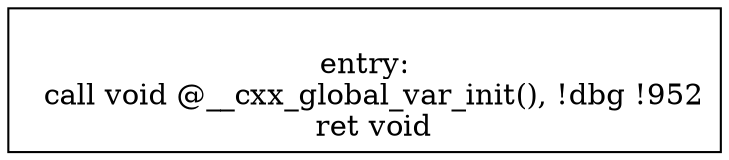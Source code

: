 
digraph G {


node265 [label="
entry:
  call void @__cxx_global_var_init(), !dbg !952
  ret void
",shape=rectangle ]



}
